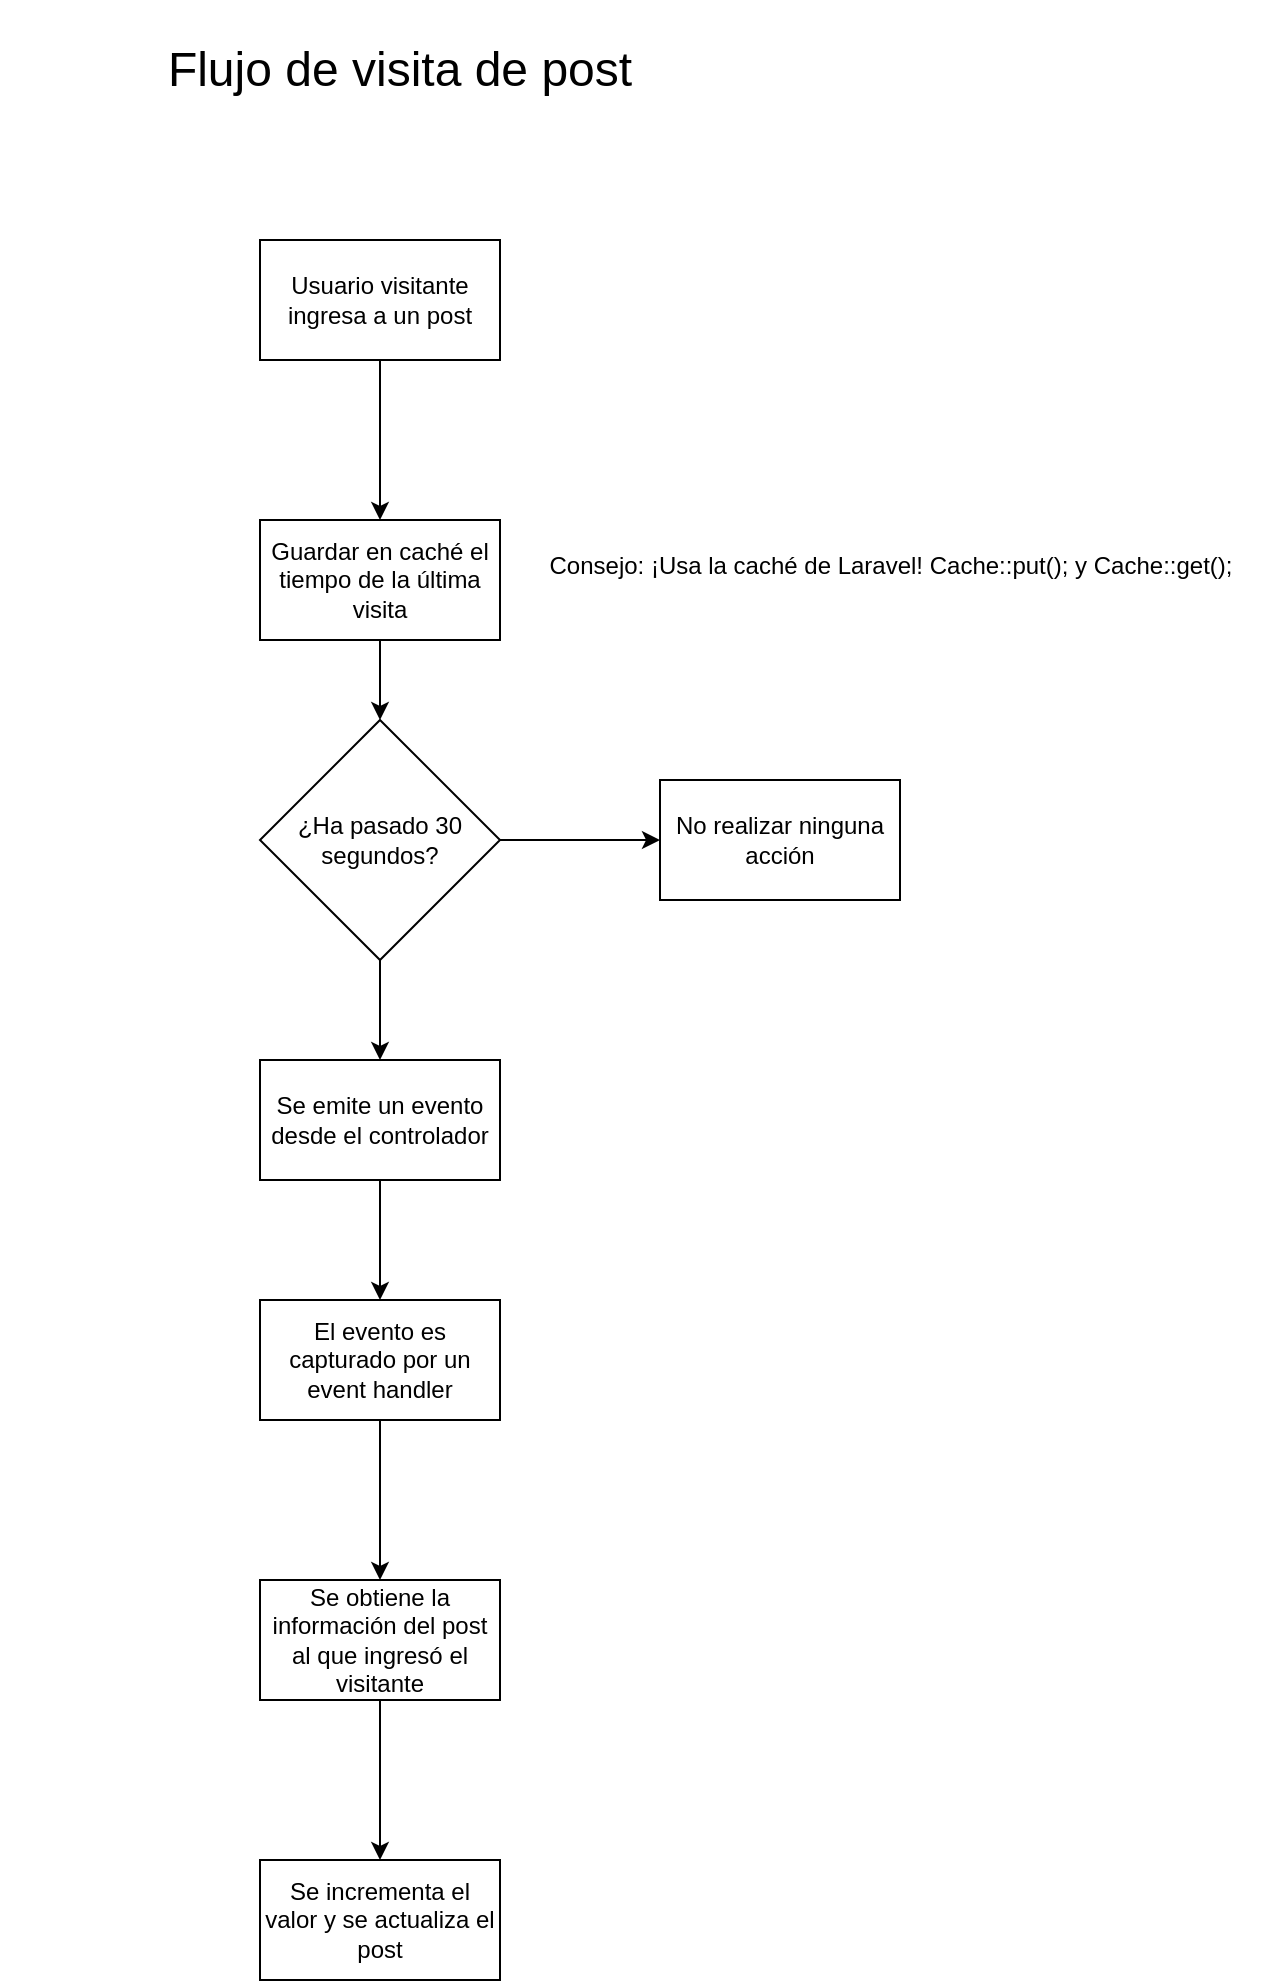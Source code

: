 <mxfile version="24.2.0" type="device">
  <diagram name="Page-1" id="gOJ8c_vwQbRTvhBccCO3">
    <mxGraphModel dx="1067" dy="522" grid="1" gridSize="10" guides="1" tooltips="1" connect="1" arrows="1" fold="1" page="1" pageScale="1" pageWidth="850" pageHeight="1100" math="0" shadow="0">
      <root>
        <mxCell id="0" />
        <mxCell id="1" parent="0" />
        <mxCell id="OD95pm2_sAWr1kyd48rz-19" value="" style="edgeStyle=orthogonalEdgeStyle;rounded=0;orthogonalLoop=1;jettySize=auto;html=1;" parent="1" target="OD95pm2_sAWr1kyd48rz-18" edge="1">
          <mxGeometry relative="1" as="geometry">
            <mxPoint x="450" y="960" as="sourcePoint" />
          </mxGeometry>
        </mxCell>
        <mxCell id="OD95pm2_sAWr1kyd48rz-20" value="&lt;font style=&quot;font-size: 24px;&quot;&gt;Flujo de visita de post&lt;/font&gt;" style="text;html=1;align=center;verticalAlign=middle;whiteSpace=wrap;rounded=0;" parent="1" vertex="1">
          <mxGeometry x="210" y="30" width="400" height="70" as="geometry" />
        </mxCell>
        <mxCell id="BaZNw0LG2MF5-_w1osHr-37" value="" style="edgeStyle=orthogonalEdgeStyle;rounded=0;orthogonalLoop=1;jettySize=auto;html=1;" edge="1" parent="1" source="BaZNw0LG2MF5-_w1osHr-25" target="BaZNw0LG2MF5-_w1osHr-36">
          <mxGeometry relative="1" as="geometry" />
        </mxCell>
        <mxCell id="BaZNw0LG2MF5-_w1osHr-25" value="Usuario visitante ingresa a un post" style="rounded=0;whiteSpace=wrap;html=1;" vertex="1" parent="1">
          <mxGeometry x="340" y="150" width="120" height="60" as="geometry" />
        </mxCell>
        <mxCell id="BaZNw0LG2MF5-_w1osHr-29" value="" style="edgeStyle=orthogonalEdgeStyle;rounded=0;orthogonalLoop=1;jettySize=auto;html=1;" edge="1" parent="1" source="BaZNw0LG2MF5-_w1osHr-26" target="BaZNw0LG2MF5-_w1osHr-28">
          <mxGeometry relative="1" as="geometry" />
        </mxCell>
        <mxCell id="BaZNw0LG2MF5-_w1osHr-26" value="Se emite un evento desde el controlador" style="rounded=0;whiteSpace=wrap;html=1;" vertex="1" parent="1">
          <mxGeometry x="340" y="560" width="120" height="60" as="geometry" />
        </mxCell>
        <mxCell id="BaZNw0LG2MF5-_w1osHr-31" value="" style="edgeStyle=orthogonalEdgeStyle;rounded=0;orthogonalLoop=1;jettySize=auto;html=1;" edge="1" parent="1" source="BaZNw0LG2MF5-_w1osHr-28" target="BaZNw0LG2MF5-_w1osHr-30">
          <mxGeometry relative="1" as="geometry" />
        </mxCell>
        <mxCell id="BaZNw0LG2MF5-_w1osHr-28" value="El evento es capturado por un event handler" style="rounded=0;whiteSpace=wrap;html=1;" vertex="1" parent="1">
          <mxGeometry x="340" y="680" width="120" height="60" as="geometry" />
        </mxCell>
        <mxCell id="BaZNw0LG2MF5-_w1osHr-35" value="" style="edgeStyle=orthogonalEdgeStyle;rounded=0;orthogonalLoop=1;jettySize=auto;html=1;" edge="1" parent="1" source="BaZNw0LG2MF5-_w1osHr-30" target="BaZNw0LG2MF5-_w1osHr-34">
          <mxGeometry relative="1" as="geometry" />
        </mxCell>
        <mxCell id="BaZNw0LG2MF5-_w1osHr-30" value="Se obtiene la información del post al que ingresó el visitante" style="rounded=0;whiteSpace=wrap;html=1;" vertex="1" parent="1">
          <mxGeometry x="340" y="820" width="120" height="60" as="geometry" />
        </mxCell>
        <mxCell id="BaZNw0LG2MF5-_w1osHr-34" value="Se incrementa el valor y se actualiza el post" style="rounded=0;whiteSpace=wrap;html=1;" vertex="1" parent="1">
          <mxGeometry x="340" y="960" width="120" height="60" as="geometry" />
        </mxCell>
        <mxCell id="BaZNw0LG2MF5-_w1osHr-39" value="" style="edgeStyle=orthogonalEdgeStyle;rounded=0;orthogonalLoop=1;jettySize=auto;html=1;" edge="1" parent="1" source="BaZNw0LG2MF5-_w1osHr-36" target="BaZNw0LG2MF5-_w1osHr-38">
          <mxGeometry relative="1" as="geometry" />
        </mxCell>
        <mxCell id="BaZNw0LG2MF5-_w1osHr-36" value="Guardar en caché el tiempo de la última visita" style="rounded=0;whiteSpace=wrap;html=1;" vertex="1" parent="1">
          <mxGeometry x="340" y="290" width="120" height="60" as="geometry" />
        </mxCell>
        <mxCell id="BaZNw0LG2MF5-_w1osHr-40" style="edgeStyle=orthogonalEdgeStyle;rounded=0;orthogonalLoop=1;jettySize=auto;html=1;entryX=0.5;entryY=0;entryDx=0;entryDy=0;" edge="1" parent="1" source="BaZNw0LG2MF5-_w1osHr-38" target="BaZNw0LG2MF5-_w1osHr-26">
          <mxGeometry relative="1" as="geometry" />
        </mxCell>
        <mxCell id="BaZNw0LG2MF5-_w1osHr-43" value="" style="edgeStyle=orthogonalEdgeStyle;rounded=0;orthogonalLoop=1;jettySize=auto;html=1;" edge="1" parent="1" source="BaZNw0LG2MF5-_w1osHr-38" target="BaZNw0LG2MF5-_w1osHr-42">
          <mxGeometry relative="1" as="geometry" />
        </mxCell>
        <mxCell id="BaZNw0LG2MF5-_w1osHr-38" value="¿Ha pasado 30 segundos?" style="rhombus;whiteSpace=wrap;html=1;rounded=0;" vertex="1" parent="1">
          <mxGeometry x="340" y="390" width="120" height="120" as="geometry" />
        </mxCell>
        <mxCell id="BaZNw0LG2MF5-_w1osHr-42" value="No realizar ninguna acción" style="whiteSpace=wrap;html=1;rounded=0;" vertex="1" parent="1">
          <mxGeometry x="540" y="420" width="120" height="60" as="geometry" />
        </mxCell>
        <mxCell id="BaZNw0LG2MF5-_w1osHr-44" value="Consejo: ¡Usa la caché de Laravel! Cache::put(); y Cache::get();" style="text;html=1;align=center;verticalAlign=middle;resizable=0;points=[];autosize=1;strokeColor=none;fillColor=none;" vertex="1" parent="1">
          <mxGeometry x="470" y="298" width="370" height="30" as="geometry" />
        </mxCell>
      </root>
    </mxGraphModel>
  </diagram>
</mxfile>
